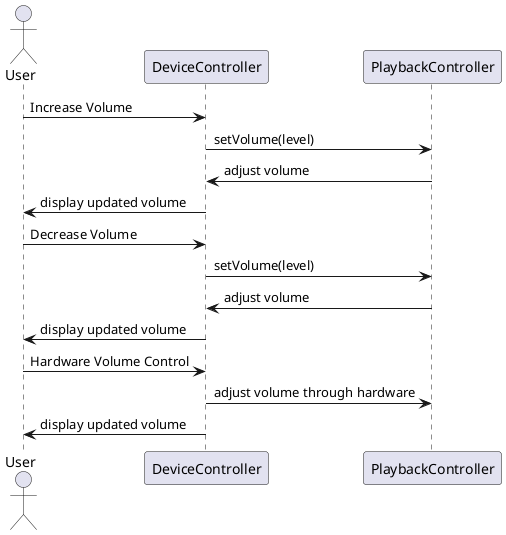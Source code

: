 @startuml Volume Control
actor User
participant DeviceController
participant PlaybackController

User -> DeviceController : Increase Volume
DeviceController -> PlaybackController : setVolume(level)
PlaybackController -> DeviceController : adjust volume
DeviceController -> User : display updated volume

User -> DeviceController : Decrease Volume
DeviceController -> PlaybackController : setVolume(level)
PlaybackController -> DeviceController : adjust volume
DeviceController -> User : display updated volume

User -> DeviceController : Hardware Volume Control
DeviceController -> PlaybackController : adjust volume through hardware
DeviceController -> User : display updated volume
@enduml
